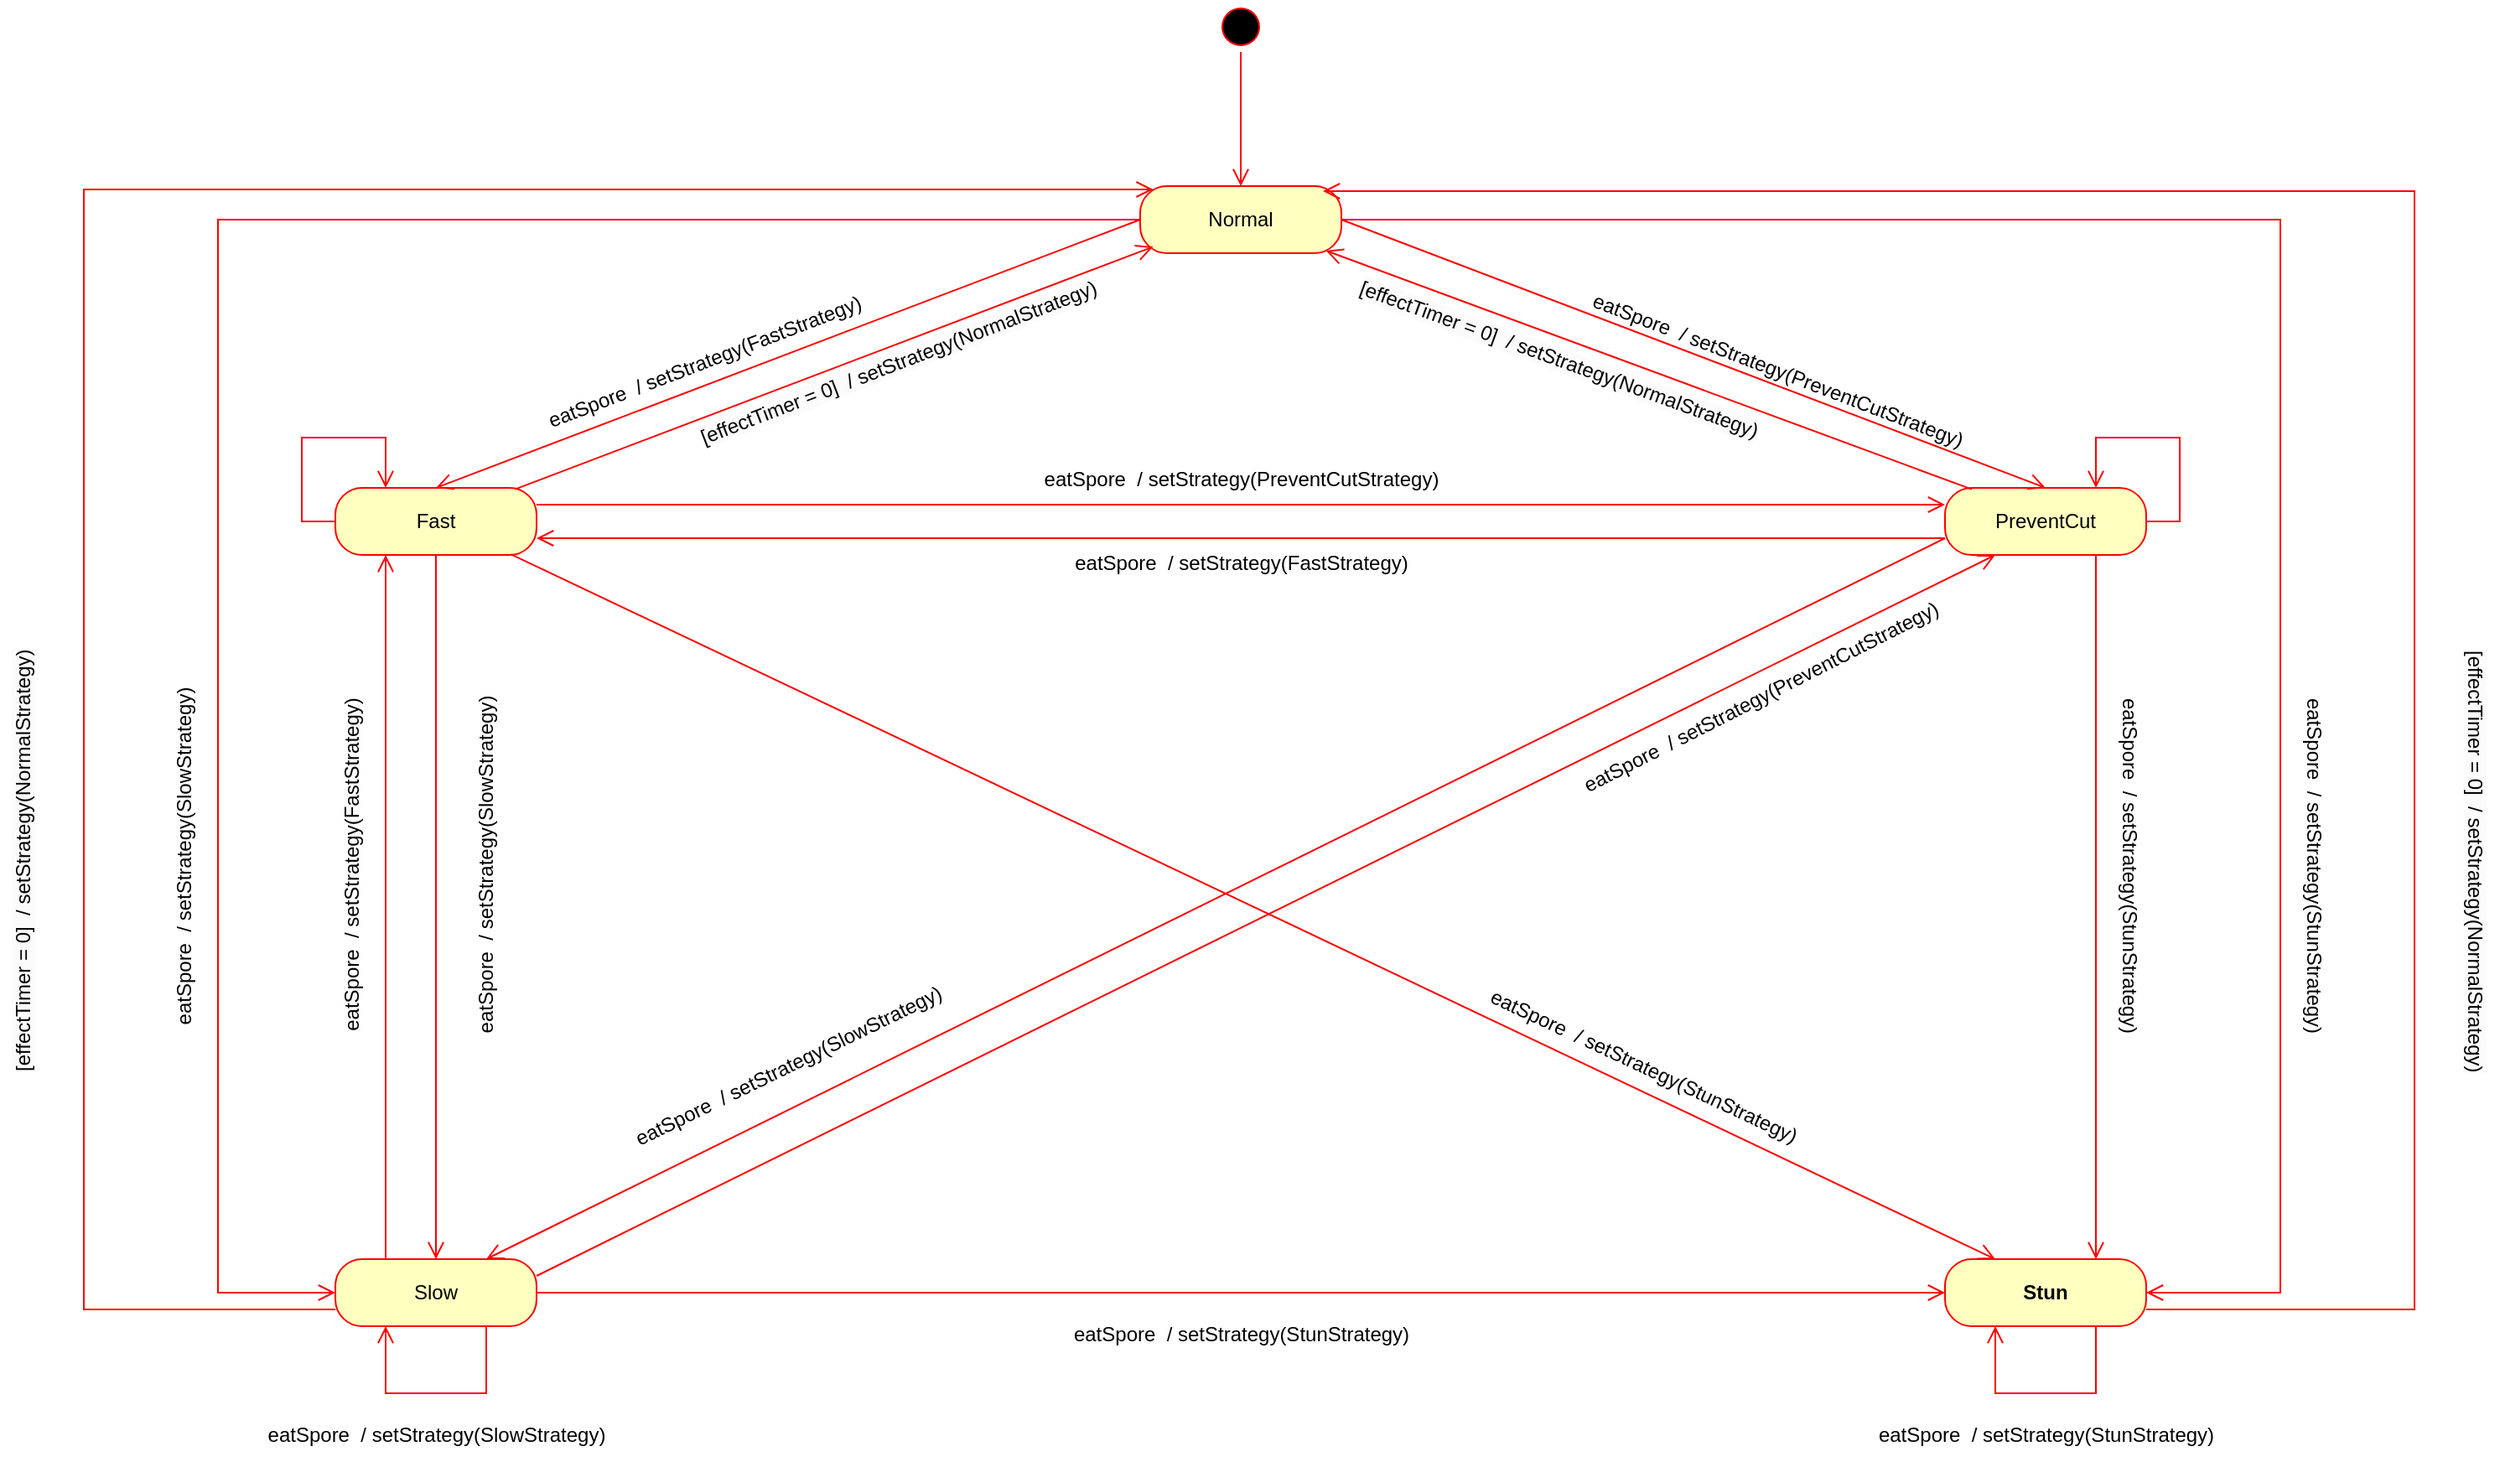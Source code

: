 <mxfile version="26.1.0" pages="2">
  <diagram name="Insect" id="niYWGcj-p5kKmHAeiwa_">
    <mxGraphModel dx="2514" dy="918" grid="1" gridSize="10" guides="1" tooltips="1" connect="1" arrows="1" fold="1" page="1" pageScale="1" pageWidth="827" pageHeight="1169" math="0" shadow="0">
      <root>
        <mxCell id="0" />
        <mxCell id="1" parent="0" />
        <mxCell id="MXzvI82z4HsUsvWfTn_s-1" value="Fast" style="rounded=1;whiteSpace=wrap;html=1;arcSize=40;fontColor=#000000;fillColor=#ffffc0;strokeColor=#ff0000;" parent="1" vertex="1">
          <mxGeometry x="-80" y="560" width="120" height="40" as="geometry" />
        </mxCell>
        <mxCell id="MXzvI82z4HsUsvWfTn_s-3" value="Normal" style="rounded=1;whiteSpace=wrap;html=1;arcSize=40;fontColor=#000000;fillColor=#ffffc0;strokeColor=#ff0000;" parent="1" vertex="1">
          <mxGeometry x="400" y="380" width="120" height="40" as="geometry" />
        </mxCell>
        <mxCell id="MXzvI82z4HsUsvWfTn_s-5" value="PreventCut" style="rounded=1;whiteSpace=wrap;html=1;arcSize=40;fontColor=#000000;fillColor=#ffffc0;strokeColor=#ff0000;" parent="1" vertex="1">
          <mxGeometry x="880" y="560" width="120" height="40" as="geometry" />
        </mxCell>
        <mxCell id="MXzvI82z4HsUsvWfTn_s-7" value="Slow" style="rounded=1;whiteSpace=wrap;html=1;arcSize=40;fontColor=#000000;fillColor=#ffffc0;strokeColor=#ff0000;" parent="1" vertex="1">
          <mxGeometry x="-80" y="1020" width="120" height="40" as="geometry" />
        </mxCell>
        <mxCell id="MXzvI82z4HsUsvWfTn_s-9" value="&lt;b&gt;Stun&lt;/b&gt;" style="rounded=1;whiteSpace=wrap;html=1;arcSize=40;fontColor=#000000;fillColor=#ffffc0;strokeColor=#ff0000;" parent="1" vertex="1">
          <mxGeometry x="880" y="1020" width="120" height="40" as="geometry" />
        </mxCell>
        <mxCell id="MXzvI82z4HsUsvWfTn_s-34" value="" style="ellipse;html=1;shape=startState;fillColor=#000000;strokeColor=#ff0000;" parent="1" vertex="1">
          <mxGeometry x="445" y="270" width="30" height="30" as="geometry" />
        </mxCell>
        <mxCell id="MXzvI82z4HsUsvWfTn_s-35" value="" style="edgeStyle=orthogonalEdgeStyle;html=1;verticalAlign=bottom;endArrow=open;endSize=8;strokeColor=#ff0000;rounded=0;entryX=0.5;entryY=0;entryDx=0;entryDy=0;" parent="1" source="MXzvI82z4HsUsvWfTn_s-34" target="MXzvI82z4HsUsvWfTn_s-3" edge="1">
          <mxGeometry relative="1" as="geometry">
            <mxPoint x="414" y="450" as="targetPoint" />
          </mxGeometry>
        </mxCell>
        <mxCell id="MXzvI82z4HsUsvWfTn_s-77" value="eatSpore&amp;nbsp; / setStrategy(StunStrategy)" style="text;html=1;align=center;verticalAlign=middle;resizable=0;points=[];autosize=1;strokeColor=none;fillColor=none;" parent="1" vertex="1">
          <mxGeometry x="350" y="1050" width="220" height="30" as="geometry" />
        </mxCell>
        <mxCell id="ewpNhHJzc_Rk4l6OKXms-1" value="&lt;span style=&quot;color: rgb(0, 0, 0); font-family: Helvetica; font-size: 12px; font-style: normal; font-variant-ligatures: normal; font-variant-caps: normal; font-weight: 400; letter-spacing: normal; orphans: 2; text-align: center; text-indent: 0px; text-transform: none; widows: 2; word-spacing: 0px; -webkit-text-stroke-width: 0px; white-space: nowrap; background-color: rgb(251, 251, 251); text-decoration-thickness: initial; text-decoration-style: initial; text-decoration-color: initial; float: none; display: inline !important;&quot;&gt;[effectTimer = 0]&amp;nbsp; / setStrategy(NormalStrategy)&lt;/span&gt;" style="text;whiteSpace=wrap;html=1;rotation=-90;" parent="1" vertex="1">
          <mxGeometry x="-390" y="760" width="260" height="40" as="geometry" />
        </mxCell>
        <mxCell id="gijZRMA2BL3Q8-tCc_X_-4" value="" style="edgeStyle=orthogonalEdgeStyle;html=1;verticalAlign=bottom;endArrow=open;endSize=8;strokeColor=#ff0000;rounded=0;exitX=0;exitY=0.75;exitDx=0;exitDy=0;entryX=0.065;entryY=0.05;entryDx=0;entryDy=0;entryPerimeter=0;" parent="1" source="MXzvI82z4HsUsvWfTn_s-7" target="MXzvI82z4HsUsvWfTn_s-3" edge="1">
          <mxGeometry relative="1" as="geometry">
            <mxPoint x="-80" y="760" as="targetPoint" />
            <mxPoint x="-80" y="700" as="sourcePoint" />
            <Array as="points">
              <mxPoint x="-230" y="1050" />
              <mxPoint x="-230" y="382" />
            </Array>
          </mxGeometry>
        </mxCell>
        <mxCell id="gijZRMA2BL3Q8-tCc_X_-6" value="" style="edgeStyle=orthogonalEdgeStyle;html=1;verticalAlign=bottom;endArrow=open;endSize=8;strokeColor=#ff0000;rounded=0;exitX=0;exitY=0.5;exitDx=0;exitDy=0;entryX=0;entryY=0.5;entryDx=0;entryDy=0;" parent="1" source="MXzvI82z4HsUsvWfTn_s-3" target="MXzvI82z4HsUsvWfTn_s-7" edge="1">
          <mxGeometry relative="1" as="geometry">
            <mxPoint x="-90" y="1010" as="targetPoint" />
            <mxPoint x="-90" y="920" as="sourcePoint" />
            <Array as="points">
              <mxPoint x="-150" y="400" />
              <mxPoint x="-150" y="1040" />
            </Array>
          </mxGeometry>
        </mxCell>
        <mxCell id="gijZRMA2BL3Q8-tCc_X_-9" value="" style="edgeStyle=orthogonalEdgeStyle;html=1;verticalAlign=bottom;endArrow=open;endSize=8;strokeColor=#ff0000;rounded=0;exitX=1;exitY=0.5;exitDx=0;exitDy=0;entryX=0;entryY=0.5;entryDx=0;entryDy=0;" parent="1" source="MXzvI82z4HsUsvWfTn_s-7" target="MXzvI82z4HsUsvWfTn_s-9" edge="1">
          <mxGeometry relative="1" as="geometry">
            <mxPoint x="260" y="1090" as="targetPoint" />
            <mxPoint x="260" y="1030" as="sourcePoint" />
          </mxGeometry>
        </mxCell>
        <mxCell id="gijZRMA2BL3Q8-tCc_X_-11" value="" style="edgeStyle=orthogonalEdgeStyle;html=1;verticalAlign=bottom;endArrow=open;endSize=8;strokeColor=#ff0000;rounded=0;entryX=0.25;entryY=1;entryDx=0;entryDy=0;exitX=0.75;exitY=1;exitDx=0;exitDy=0;" parent="1" source="MXzvI82z4HsUsvWfTn_s-7" target="MXzvI82z4HsUsvWfTn_s-7" edge="1">
          <mxGeometry relative="1" as="geometry">
            <mxPoint x="-120" y="1190" as="targetPoint" />
            <mxPoint x="40" y="1070" as="sourcePoint" />
            <Array as="points">
              <mxPoint x="10" y="1100" />
              <mxPoint x="-50" y="1100" />
            </Array>
          </mxGeometry>
        </mxCell>
        <mxCell id="gijZRMA2BL3Q8-tCc_X_-13" value="" style="edgeStyle=orthogonalEdgeStyle;html=1;verticalAlign=bottom;endArrow=open;endSize=8;strokeColor=#ff0000;rounded=0;exitX=0.75;exitY=1;exitDx=0;exitDy=0;entryX=0.25;entryY=1;entryDx=0;entryDy=0;" parent="1" source="MXzvI82z4HsUsvWfTn_s-9" target="MXzvI82z4HsUsvWfTn_s-9" edge="1">
          <mxGeometry relative="1" as="geometry">
            <mxPoint x="810" y="1080" as="targetPoint" />
            <mxPoint x="700" y="1080" as="sourcePoint" />
            <Array as="points">
              <mxPoint x="970" y="1100" />
              <mxPoint x="910" y="1100" />
            </Array>
          </mxGeometry>
        </mxCell>
        <mxCell id="gijZRMA2BL3Q8-tCc_X_-14" value="" style="edgeStyle=orthogonalEdgeStyle;html=1;verticalAlign=bottom;endArrow=open;endSize=8;strokeColor=#ff0000;rounded=0;exitX=1;exitY=0.75;exitDx=0;exitDy=0;" parent="1" source="MXzvI82z4HsUsvWfTn_s-9" edge="1">
          <mxGeometry relative="1" as="geometry">
            <mxPoint x="509" y="383" as="targetPoint" />
            <mxPoint x="-110" y="1140" as="sourcePoint" />
            <Array as="points">
              <mxPoint x="1160" y="1050" />
              <mxPoint x="1160" y="383" />
            </Array>
          </mxGeometry>
        </mxCell>
        <mxCell id="gijZRMA2BL3Q8-tCc_X_-16" value="" style="edgeStyle=orthogonalEdgeStyle;html=1;verticalAlign=bottom;endArrow=open;endSize=8;strokeColor=#ff0000;rounded=0;exitX=1;exitY=0.5;exitDx=0;exitDy=0;entryX=1;entryY=0.5;entryDx=0;entryDy=0;" parent="1" source="MXzvI82z4HsUsvWfTn_s-3" target="MXzvI82z4HsUsvWfTn_s-9" edge="1">
          <mxGeometry relative="1" as="geometry">
            <mxPoint x="1000" y="730" as="targetPoint" />
            <mxPoint x="1000" y="670" as="sourcePoint" />
            <Array as="points">
              <mxPoint x="1080" y="400" />
              <mxPoint x="1080" y="1040" />
            </Array>
          </mxGeometry>
        </mxCell>
        <mxCell id="gijZRMA2BL3Q8-tCc_X_-18" value="" style="edgeStyle=orthogonalEdgeStyle;html=1;verticalAlign=bottom;endArrow=open;endSize=8;strokeColor=#ff0000;rounded=0;exitX=0;exitY=0.5;exitDx=0;exitDy=0;entryX=0.25;entryY=0;entryDx=0;entryDy=0;" parent="1" source="MXzvI82z4HsUsvWfTn_s-1" target="MXzvI82z4HsUsvWfTn_s-1" edge="1">
          <mxGeometry relative="1" as="geometry">
            <mxPoint x="10" y="490" as="targetPoint" />
            <mxPoint x="-40" y="500" as="sourcePoint" />
            <Array as="points">
              <mxPoint x="-100" y="580" />
              <mxPoint x="-100" y="530" />
              <mxPoint x="-50" y="530" />
            </Array>
          </mxGeometry>
        </mxCell>
        <mxCell id="gijZRMA2BL3Q8-tCc_X_-20" value="" style="edgeStyle=orthogonalEdgeStyle;html=1;verticalAlign=bottom;endArrow=open;endSize=8;strokeColor=#ff0000;rounded=0;exitX=1;exitY=0.5;exitDx=0;exitDy=0;entryX=0.75;entryY=0;entryDx=0;entryDy=0;" parent="1" source="MXzvI82z4HsUsvWfTn_s-5" target="MXzvI82z4HsUsvWfTn_s-5" edge="1">
          <mxGeometry relative="1" as="geometry">
            <mxPoint x="920" y="510" as="targetPoint" />
            <mxPoint x="990" y="625" as="sourcePoint" />
            <Array as="points">
              <mxPoint x="1020" y="580" />
              <mxPoint x="1020" y="530" />
              <mxPoint x="970" y="530" />
            </Array>
          </mxGeometry>
        </mxCell>
        <mxCell id="gijZRMA2BL3Q8-tCc_X_-22" value="" style="html=1;verticalAlign=bottom;endArrow=open;endSize=8;strokeColor=#ff0000;rounded=0;exitX=0.874;exitY=0.991;exitDx=0;exitDy=0;entryX=0.25;entryY=0;entryDx=0;entryDy=0;exitPerimeter=0;" parent="1" source="MXzvI82z4HsUsvWfTn_s-1" target="MXzvI82z4HsUsvWfTn_s-9" edge="1">
          <mxGeometry relative="1" as="geometry">
            <mxPoint x="230" y="800" as="targetPoint" />
            <mxPoint x="230" y="740" as="sourcePoint" />
          </mxGeometry>
        </mxCell>
        <mxCell id="gijZRMA2BL3Q8-tCc_X_-24" value="" style="html=1;verticalAlign=bottom;endArrow=open;endSize=8;strokeColor=#ff0000;rounded=0;exitX=1;exitY=0.25;exitDx=0;exitDy=0;entryX=0.25;entryY=1;entryDx=0;entryDy=0;" parent="1" source="MXzvI82z4HsUsvWfTn_s-7" target="MXzvI82z4HsUsvWfTn_s-5" edge="1">
          <mxGeometry relative="1" as="geometry">
            <mxPoint x="430" y="750" as="targetPoint" />
            <mxPoint x="430" y="690" as="sourcePoint" />
          </mxGeometry>
        </mxCell>
        <mxCell id="gijZRMA2BL3Q8-tCc_X_-26" value="" style="html=1;verticalAlign=bottom;endArrow=open;endSize=8;strokeColor=#ff0000;rounded=0;exitX=0;exitY=0.75;exitDx=0;exitDy=0;entryX=0.75;entryY=0;entryDx=0;entryDy=0;" parent="1" source="MXzvI82z4HsUsvWfTn_s-5" target="MXzvI82z4HsUsvWfTn_s-7" edge="1">
          <mxGeometry relative="1" as="geometry">
            <mxPoint x="440" y="780" as="targetPoint" />
            <mxPoint x="440" y="720" as="sourcePoint" />
          </mxGeometry>
        </mxCell>
        <mxCell id="gijZRMA2BL3Q8-tCc_X_-28" value="" style="edgeStyle=orthogonalEdgeStyle;html=1;verticalAlign=bottom;endArrow=open;endSize=8;strokeColor=#ff0000;rounded=0;exitX=0.5;exitY=1;exitDx=0;exitDy=0;entryX=0.5;entryY=0;entryDx=0;entryDy=0;" parent="1" source="MXzvI82z4HsUsvWfTn_s-1" target="MXzvI82z4HsUsvWfTn_s-7" edge="1">
          <mxGeometry relative="1" as="geometry">
            <mxPoint x="140" y="840" as="targetPoint" />
            <mxPoint x="140" y="780" as="sourcePoint" />
          </mxGeometry>
        </mxCell>
        <mxCell id="gijZRMA2BL3Q8-tCc_X_-30" value="" style="edgeStyle=orthogonalEdgeStyle;html=1;verticalAlign=bottom;endArrow=open;endSize=8;strokeColor=#ff0000;rounded=0;entryX=0.25;entryY=1;entryDx=0;entryDy=0;exitX=0.25;exitY=0;exitDx=0;exitDy=0;" parent="1" source="MXzvI82z4HsUsvWfTn_s-7" target="MXzvI82z4HsUsvWfTn_s-1" edge="1">
          <mxGeometry relative="1" as="geometry">
            <mxPoint x="-60" y="830" as="targetPoint" />
            <mxPoint x="-60" y="770" as="sourcePoint" />
          </mxGeometry>
        </mxCell>
        <mxCell id="gijZRMA2BL3Q8-tCc_X_-32" value="" style="edgeStyle=orthogonalEdgeStyle;html=1;verticalAlign=bottom;endArrow=open;endSize=8;strokeColor=#ff0000;rounded=0;exitX=0.75;exitY=1;exitDx=0;exitDy=0;entryX=0.75;entryY=0;entryDx=0;entryDy=0;" parent="1" source="MXzvI82z4HsUsvWfTn_s-5" target="MXzvI82z4HsUsvWfTn_s-9" edge="1">
          <mxGeometry relative="1" as="geometry">
            <mxPoint x="790" y="830" as="targetPoint" />
            <mxPoint x="790" y="770" as="sourcePoint" />
          </mxGeometry>
        </mxCell>
        <mxCell id="gijZRMA2BL3Q8-tCc_X_-35" value="" style="edgeStyle=orthogonalEdgeStyle;html=1;verticalAlign=bottom;endArrow=open;endSize=8;strokeColor=#ff0000;rounded=0;exitX=0;exitY=0.75;exitDx=0;exitDy=0;entryX=1;entryY=0.75;entryDx=0;entryDy=0;" parent="1" source="MXzvI82z4HsUsvWfTn_s-5" target="MXzvI82z4HsUsvWfTn_s-1" edge="1">
          <mxGeometry relative="1" as="geometry">
            <mxPoint x="414" y="730" as="targetPoint" />
            <mxPoint x="414.0" y="670" as="sourcePoint" />
          </mxGeometry>
        </mxCell>
        <mxCell id="gijZRMA2BL3Q8-tCc_X_-36" value="" style="edgeStyle=orthogonalEdgeStyle;html=1;verticalAlign=bottom;endArrow=open;endSize=8;strokeColor=#ff0000;rounded=0;exitX=1;exitY=0.25;exitDx=0;exitDy=0;entryX=0;entryY=0.25;entryDx=0;entryDy=0;" parent="1" source="MXzvI82z4HsUsvWfTn_s-1" target="MXzvI82z4HsUsvWfTn_s-5" edge="1">
          <mxGeometry relative="1" as="geometry">
            <mxPoint x="424" y="740" as="targetPoint" />
            <mxPoint x="424.0" y="680" as="sourcePoint" />
          </mxGeometry>
        </mxCell>
        <mxCell id="gijZRMA2BL3Q8-tCc_X_-37" value="" style="html=1;verticalAlign=bottom;endArrow=open;endSize=8;strokeColor=#ff0000;rounded=0;exitX=0;exitY=0.5;exitDx=0;exitDy=0;entryX=0.5;entryY=0;entryDx=0;entryDy=0;" parent="1" source="MXzvI82z4HsUsvWfTn_s-3" target="MXzvI82z4HsUsvWfTn_s-1" edge="1">
          <mxGeometry relative="1" as="geometry">
            <mxPoint x="434" y="750" as="targetPoint" />
            <mxPoint x="434.0" y="690" as="sourcePoint" />
          </mxGeometry>
        </mxCell>
        <mxCell id="gijZRMA2BL3Q8-tCc_X_-38" value="" style="html=1;verticalAlign=bottom;endArrow=open;endSize=8;strokeColor=#ff0000;rounded=0;entryX=0.065;entryY=0.903;entryDx=0;entryDy=0;exitX=0.893;exitY=0.021;exitDx=0;exitDy=0;entryPerimeter=0;exitPerimeter=0;" parent="1" source="MXzvI82z4HsUsvWfTn_s-1" target="MXzvI82z4HsUsvWfTn_s-3" edge="1">
          <mxGeometry relative="1" as="geometry">
            <mxPoint x="444" y="760" as="targetPoint" />
            <mxPoint x="444.0" y="700" as="sourcePoint" />
          </mxGeometry>
        </mxCell>
        <mxCell id="gijZRMA2BL3Q8-tCc_X_-39" value="" style="html=1;verticalAlign=bottom;endArrow=open;endSize=8;strokeColor=#ff0000;rounded=0;exitX=0.133;exitY=0.021;exitDx=0;exitDy=0;exitPerimeter=0;entryX=0.923;entryY=0.962;entryDx=0;entryDy=0;entryPerimeter=0;" parent="1" source="MXzvI82z4HsUsvWfTn_s-5" target="MXzvI82z4HsUsvWfTn_s-3" edge="1">
          <mxGeometry relative="1" as="geometry">
            <mxPoint x="520" y="420" as="targetPoint" />
            <mxPoint x="454.0" y="710" as="sourcePoint" />
          </mxGeometry>
        </mxCell>
        <mxCell id="gijZRMA2BL3Q8-tCc_X_-40" value="" style="html=1;verticalAlign=bottom;endArrow=open;endSize=8;strokeColor=#ff0000;rounded=0;exitX=1;exitY=0.5;exitDx=0;exitDy=0;entryX=0.5;entryY=0;entryDx=0;entryDy=0;" parent="1" source="MXzvI82z4HsUsvWfTn_s-3" target="MXzvI82z4HsUsvWfTn_s-5" edge="1">
          <mxGeometry relative="1" as="geometry">
            <mxPoint x="464" y="780" as="targetPoint" />
            <mxPoint x="464.0" y="720" as="sourcePoint" />
          </mxGeometry>
        </mxCell>
        <mxCell id="gijZRMA2BL3Q8-tCc_X_-41" value="eatSpore&amp;nbsp; / setStrategy(StunStrategy)" style="text;html=1;align=center;verticalAlign=middle;resizable=0;points=[];autosize=1;strokeColor=none;fillColor=none;rotation=25;" parent="1" vertex="1">
          <mxGeometry x="590" y="890" width="220" height="30" as="geometry" />
        </mxCell>
        <mxCell id="3nS-kEYqww-IJ4JLxsSK-1" value="eatSpore&amp;nbsp; / setStrategy(StunStrategy)" style="text;html=1;align=center;verticalAlign=middle;resizable=0;points=[];autosize=1;strokeColor=none;fillColor=none;rotation=90;" parent="1" vertex="1">
          <mxGeometry x="880" y="770" width="220" height="30" as="geometry" />
        </mxCell>
        <mxCell id="3nS-kEYqww-IJ4JLxsSK-2" value="eatSpore&amp;nbsp; / setStrategy(StunStrategy)" style="text;html=1;align=center;verticalAlign=middle;resizable=0;points=[];autosize=1;strokeColor=none;fillColor=none;rotation=90;" parent="1" vertex="1">
          <mxGeometry x="990" y="770" width="220" height="30" as="geometry" />
        </mxCell>
        <mxCell id="3nS-kEYqww-IJ4JLxsSK-3" value="eatSpore&amp;nbsp; / setStrategy(StunStrategy)" style="text;html=1;align=center;verticalAlign=middle;resizable=0;points=[];autosize=1;strokeColor=none;fillColor=none;rotation=0;" parent="1" vertex="1">
          <mxGeometry x="830" y="1110" width="220" height="30" as="geometry" />
        </mxCell>
        <mxCell id="3nS-kEYqww-IJ4JLxsSK-4" value="eatSpore&amp;nbsp; / setStrategy(SlowStrategy)" style="text;html=1;align=center;verticalAlign=middle;resizable=0;points=[];autosize=1;strokeColor=none;fillColor=none;rotation=0;" parent="1" vertex="1">
          <mxGeometry x="-130" y="1110" width="220" height="30" as="geometry" />
        </mxCell>
        <mxCell id="3nS-kEYqww-IJ4JLxsSK-6" value="eatSpore&amp;nbsp; / setStrategy(SlowStrategy)" style="text;html=1;align=center;verticalAlign=middle;resizable=0;points=[];autosize=1;strokeColor=none;fillColor=none;rotation=-90;" parent="1" vertex="1">
          <mxGeometry x="-280" y="765" width="220" height="30" as="geometry" />
        </mxCell>
        <mxCell id="3nS-kEYqww-IJ4JLxsSK-7" value="eatSpore&amp;nbsp; / setStrategy(SlowStrategy)" style="text;html=1;align=center;verticalAlign=middle;resizable=0;points=[];autosize=1;strokeColor=none;fillColor=none;rotation=-90;" parent="1" vertex="1">
          <mxGeometry x="-100" y="770" width="220" height="30" as="geometry" />
        </mxCell>
        <mxCell id="3nS-kEYqww-IJ4JLxsSK-8" value="eatSpore&amp;nbsp; / setStrategy(Fast&lt;span style=&quot;background-color: transparent; color: light-dark(rgb(0, 0, 0), rgb(255, 255, 255));&quot;&gt;Strategy)&lt;/span&gt;" style="text;html=1;align=center;verticalAlign=middle;resizable=0;points=[];autosize=1;strokeColor=none;fillColor=none;rotation=-90;" parent="1" vertex="1">
          <mxGeometry x="-180" y="770" width="220" height="30" as="geometry" />
        </mxCell>
        <mxCell id="3nS-kEYqww-IJ4JLxsSK-9" value="eatSpore&amp;nbsp; / setStrategy(SlowStrategy)" style="text;html=1;align=center;verticalAlign=middle;resizable=0;points=[];autosize=1;strokeColor=none;fillColor=none;rotation=334;" parent="1" vertex="1">
          <mxGeometry x="80" y="890" width="220" height="30" as="geometry" />
        </mxCell>
        <mxCell id="3nS-kEYqww-IJ4JLxsSK-10" value="eatSpore&amp;nbsp; / setStrategy(PreventCutStrategy)" style="text;html=1;align=center;verticalAlign=middle;resizable=0;points=[];autosize=1;strokeColor=none;fillColor=none;rotation=333;" parent="1" vertex="1">
          <mxGeometry x="640" y="670" width="260" height="30" as="geometry" />
        </mxCell>
        <mxCell id="3nS-kEYqww-IJ4JLxsSK-11" value="&lt;span style=&quot;color: rgb(0, 0, 0); font-family: Helvetica; font-size: 12px; font-style: normal; font-variant-ligatures: normal; font-variant-caps: normal; font-weight: 400; letter-spacing: normal; orphans: 2; text-align: center; text-indent: 0px; text-transform: none; widows: 2; word-spacing: 0px; -webkit-text-stroke-width: 0px; white-space: nowrap; background-color: rgb(251, 251, 251); text-decoration-thickness: initial; text-decoration-style: initial; text-decoration-color: initial; float: none; display: inline !important;&quot;&gt;[effectTimer = 0]&amp;nbsp; / setStrategy(NormalStrategy)&lt;/span&gt;" style="text;whiteSpace=wrap;html=1;rotation=90;" parent="1" vertex="1">
          <mxGeometry x="1060" y="765" width="260" height="40" as="geometry" />
        </mxCell>
        <mxCell id="3nS-kEYqww-IJ4JLxsSK-12" value="&lt;span style=&quot;color: rgb(0, 0, 0); font-family: Helvetica; font-size: 12px; font-style: normal; font-variant-ligatures: normal; font-variant-caps: normal; font-weight: 400; letter-spacing: normal; orphans: 2; text-align: center; text-indent: 0px; text-transform: none; widows: 2; word-spacing: 0px; -webkit-text-stroke-width: 0px; white-space: nowrap; background-color: rgb(251, 251, 251); text-decoration-thickness: initial; text-decoration-style: initial; text-decoration-color: initial; float: none; display: inline !important;&quot;&gt;[effectTimer = 0]&amp;nbsp; / setStrategy(NormalStrategy)&lt;/span&gt;" style="text;whiteSpace=wrap;html=1;rotation=339;" parent="1" vertex="1">
          <mxGeometry x="130" y="470" width="260" height="40" as="geometry" />
        </mxCell>
        <mxCell id="3nS-kEYqww-IJ4JLxsSK-13" value="&lt;span style=&quot;color: rgb(0, 0, 0); font-family: Helvetica; font-size: 12px; font-style: normal; font-variant-ligatures: normal; font-variant-caps: normal; font-weight: 400; letter-spacing: normal; orphans: 2; text-align: center; text-indent: 0px; text-transform: none; widows: 2; word-spacing: 0px; -webkit-text-stroke-width: 0px; white-space: nowrap; background-color: rgb(251, 251, 251); text-decoration-thickness: initial; text-decoration-style: initial; text-decoration-color: initial; float: none; display: inline !important;&quot;&gt;[effectTimer = 0]&amp;nbsp; / setStrategy(NormalStrategy)&lt;/span&gt;" style="text;whiteSpace=wrap;html=1;rotation=20;" parent="1" vertex="1">
          <mxGeometry x="520" y="470" width="260" height="40" as="geometry" />
        </mxCell>
        <mxCell id="3nS-kEYqww-IJ4JLxsSK-14" value="eatSpore&amp;nbsp; / setStrategy(PreventCutStrategy)" style="text;html=1;align=center;verticalAlign=middle;resizable=0;points=[];autosize=1;strokeColor=none;fillColor=none;rotation=0;" parent="1" vertex="1">
          <mxGeometry x="330" y="540" width="260" height="30" as="geometry" />
        </mxCell>
        <mxCell id="3nS-kEYqww-IJ4JLxsSK-15" value="eatSpore&amp;nbsp; / setStrategy(FastStrategy)" style="text;html=1;align=center;verticalAlign=middle;resizable=0;points=[];autosize=1;strokeColor=none;fillColor=none;rotation=0;" parent="1" vertex="1">
          <mxGeometry x="350" y="590" width="220" height="30" as="geometry" />
        </mxCell>
        <mxCell id="3nS-kEYqww-IJ4JLxsSK-16" value="eatSpore&amp;nbsp; / setStrategy(Fast&lt;span style=&quot;background-color: transparent; color: light-dark(rgb(0, 0, 0), rgb(255, 255, 255));&quot;&gt;Strategy)&lt;/span&gt;" style="text;html=1;align=center;verticalAlign=middle;resizable=0;points=[];autosize=1;strokeColor=none;fillColor=none;rotation=339;" parent="1" vertex="1">
          <mxGeometry x="30" y="470" width="220" height="30" as="geometry" />
        </mxCell>
        <mxCell id="3nS-kEYqww-IJ4JLxsSK-17" value="eatSpore&amp;nbsp; / setStrategy(PreventCut&lt;span style=&quot;background-color: transparent; color: light-dark(rgb(0, 0, 0), rgb(255, 255, 255));&quot;&gt;Strategy)&lt;/span&gt;" style="text;html=1;align=center;verticalAlign=middle;resizable=0;points=[];autosize=1;strokeColor=none;fillColor=none;rotation=21;" parent="1" vertex="1">
          <mxGeometry x="650" y="475" width="260" height="30" as="geometry" />
        </mxCell>
      </root>
    </mxGraphModel>
  </diagram>
  <diagram id="AADtpObMISFBt4mu7FBe" name="MushroomBody">
    <mxGraphModel dx="1434" dy="780" grid="1" gridSize="10" guides="1" tooltips="1" connect="1" arrows="1" fold="1" page="1" pageScale="1" pageWidth="827" pageHeight="1169" math="0" shadow="0">
      <root>
        <mxCell id="0" />
        <mxCell id="1" parent="0" />
        <mxCell id="E79YhoyZqU7rqYsM7LZw-1" value="Active" style="rounded=1;whiteSpace=wrap;html=1;arcSize=22;fontColor=#000000;fillColor=#ffffc0;strokeColor=#ff0000;rotation=0;verticalAlign=top;glass=0;shadow=0;" vertex="1" parent="1">
          <mxGeometry x="130" y="230" width="490" height="260" as="geometry" />
        </mxCell>
        <mxCell id="f6nV_wHikQOVNRY95yNb-10" value="Inactive" style="rounded=1;whiteSpace=wrap;html=1;arcSize=40;fontColor=#000000;fillColor=#ffffc0;strokeColor=#ff0000;" parent="1" vertex="1">
          <mxGeometry x="810" y="340" width="120" height="40" as="geometry" />
        </mxCell>
        <mxCell id="GS7BKVClC0eiFMtZ9gRC-5" value="A makeSpore() privát metódus lévén nem szerepel az osztálydiagramon." style="shape=note;size=20;whiteSpace=wrap;html=1;" parent="1" vertex="1">
          <mxGeometry x="680" y="180" width="180" height="90" as="geometry" />
        </mxCell>
        <mxCell id="GS7BKVClC0eiFMtZ9gRC-9" value="" style="ellipse;html=1;shape=startState;fillColor=#000000;strokeColor=#ff0000;" parent="1" vertex="1">
          <mxGeometry x="50" y="345" width="30" height="30" as="geometry" />
        </mxCell>
        <mxCell id="GS7BKVClC0eiFMtZ9gRC-11" value="" style="ellipse;html=1;shape=endState;fillColor=#000000;strokeColor=#ff0000;" parent="1" vertex="1">
          <mxGeometry x="980" y="345" width="30" height="30" as="geometry" />
        </mxCell>
        <mxCell id="GS7BKVClC0eiFMtZ9gRC-13" value="" style="edgeStyle=orthogonalEdgeStyle;html=1;verticalAlign=bottom;endArrow=open;endSize=8;strokeColor=#ff0000;rounded=0;exitX=1;exitY=0.5;exitDx=0;exitDy=0;entryX=0;entryY=0.5;entryDx=0;entryDy=0;" parent="1" source="f6nV_wHikQOVNRY95yNb-10" target="GS7BKVClC0eiFMtZ9gRC-11" edge="1">
          <mxGeometry relative="1" as="geometry">
            <mxPoint x="720" y="550" as="targetPoint" />
            <mxPoint x="720" y="490" as="sourcePoint" />
            <Array as="points" />
          </mxGeometry>
        </mxCell>
        <mxCell id="y5LtnBEUe26f6SGyCqce-1" value="Active" style="swimlane;fontStyle=1;align=center;verticalAlign=middle;childLayout=stackLayout;horizontal=1;startSize=30;horizontalStack=0;resizeParent=0;resizeLast=1;container=0;fontColor=#000000;collapsible=0;rounded=1;arcSize=30;strokeColor=#ff0000;fillColor=#ffffc0;swimlaneFillColor=#ffffc0;dropTarget=0;" parent="1" vertex="1">
          <mxGeometry x="120" y="530" width="820" height="290" as="geometry" />
        </mxCell>
        <mxCell id="f6nV_wHikQOVNRY95yNb-1" value="HasNoSpore" style="rounded=1;whiteSpace=wrap;html=1;arcSize=40;fontColor=#000000;fillColor=#ffffc0;strokeColor=#ff0000;" parent="1" vertex="1">
          <mxGeometry x="130" y="340" width="120" height="40" as="geometry" />
        </mxCell>
        <mxCell id="GS7BKVClC0eiFMtZ9gRC-10" value="" style="edgeStyle=orthogonalEdgeStyle;html=1;verticalAlign=bottom;endArrow=open;endSize=8;strokeColor=#ff0000;rounded=0;entryX=0;entryY=0.5;entryDx=0;entryDy=0;" parent="1" source="GS7BKVClC0eiFMtZ9gRC-9" target="f6nV_wHikQOVNRY95yNb-1" edge="1">
          <mxGeometry relative="1" as="geometry">
            <mxPoint x="65" y="340" as="targetPoint" />
          </mxGeometry>
        </mxCell>
        <mxCell id="f6nV_wHikQOVNRY95yNb-3" value="HasSpore" style="rounded=1;whiteSpace=wrap;html=1;arcSize=40;fontColor=#000000;fillColor=#ffffc0;strokeColor=#ff0000;" parent="1" vertex="1">
          <mxGeometry x="500" y="340" width="120" height="40" as="geometry" />
        </mxCell>
        <mxCell id="f6nV_wHikQOVNRY95yNb-8" value="" style="edgeStyle=orthogonalEdgeStyle;html=1;verticalAlign=bottom;endArrow=open;endSize=8;strokeColor=#ff0000;rounded=0;entryX=1;entryY=0.75;entryDx=0;entryDy=0;exitX=0;exitY=0.75;exitDx=0;exitDy=0;" parent="1" source="f6nV_wHikQOVNRY95yNb-3" target="f6nV_wHikQOVNRY95yNb-1" edge="1">
          <mxGeometry relative="1" as="geometry">
            <mxPoint x="430" y="570" as="targetPoint" />
            <mxPoint x="430" y="510" as="sourcePoint" />
          </mxGeometry>
        </mxCell>
        <mxCell id="f6nV_wHikQOVNRY95yNb-6" value="" style="edgeStyle=orthogonalEdgeStyle;html=1;verticalAlign=bottom;endArrow=open;endSize=8;strokeColor=#ff0000;rounded=0;exitX=1;exitY=0.25;exitDx=0;exitDy=0;entryX=0;entryY=0.25;entryDx=0;entryDy=0;" parent="1" source="f6nV_wHikQOVNRY95yNb-1" target="f6nV_wHikQOVNRY95yNb-3" edge="1">
          <mxGeometry relative="1" as="geometry">
            <mxPoint x="370" y="340" as="targetPoint" />
            <mxPoint x="370" y="280" as="sourcePoint" />
          </mxGeometry>
        </mxCell>
        <mxCell id="YEFbtdPk1mdvVeJZUSjs-2" value="" style="edgeStyle=orthogonalEdgeStyle;html=1;verticalAlign=bottom;endArrow=open;endSize=8;strokeColor=#ff0000;rounded=0;exitX=0.25;exitY=0;exitDx=0;exitDy=0;entryX=0.75;entryY=0;entryDx=0;entryDy=0;" parent="1" source="f6nV_wHikQOVNRY95yNb-3" target="f6nV_wHikQOVNRY95yNb-3" edge="1">
          <mxGeometry relative="1" as="geometry">
            <mxPoint x="560" y="280" as="targetPoint" />
            <mxPoint x="474" y="220" as="sourcePoint" />
            <Array as="points">
              <mxPoint x="530" y="310" />
              <mxPoint x="590" y="310" />
            </Array>
          </mxGeometry>
        </mxCell>
        <mxCell id="GS7BKVClC0eiFMtZ9gRC-1" value="makeSpore" style="text;html=1;align=center;verticalAlign=middle;resizable=0;points=[];autosize=1;strokeColor=none;fillColor=none;" parent="1" vertex="1">
          <mxGeometry x="335" y="315" width="80" height="30" as="geometry" />
        </mxCell>
        <mxCell id="f6nV_wHikQOVNRY95yNb-9" value="ejectSpores [ejected less than 3 times]" style="text;html=1;align=center;verticalAlign=middle;resizable=0;points=[];autosize=1;strokeColor=none;fillColor=none;" parent="1" vertex="1">
          <mxGeometry x="260" y="375" width="230" height="30" as="geometry" />
        </mxCell>
        <mxCell id="f6nV_wHikQOVNRY95yNb-12" value="ejectSpores [ejected 3 times ]" style="text;html=1;align=center;verticalAlign=middle;resizable=0;points=[];autosize=1;strokeColor=none;fillColor=none;" parent="1" vertex="1">
          <mxGeometry x="630" y="330" width="180" height="30" as="geometry" />
        </mxCell>
        <mxCell id="f6nV_wHikQOVNRY95yNb-11" value="" style="edgeStyle=orthogonalEdgeStyle;html=1;verticalAlign=bottom;endArrow=open;endSize=8;strokeColor=#ff0000;rounded=0;exitX=1;exitY=0.5;exitDx=0;exitDy=0;entryX=0;entryY=0.5;entryDx=0;entryDy=0;" parent="1" source="f6nV_wHikQOVNRY95yNb-3" target="f6nV_wHikQOVNRY95yNb-10" edge="1">
          <mxGeometry relative="1" as="geometry">
            <mxPoint x="750" y="440" as="targetPoint" />
          </mxGeometry>
        </mxCell>
        <mxCell id="y5LtnBEUe26f6SGyCqce-5" value="makeSpore" style="text;html=1;align=center;verticalAlign=middle;resizable=0;points=[];autosize=1;strokeColor=none;fillColor=none;" parent="1" vertex="1">
          <mxGeometry x="520" y="280" width="80" height="30" as="geometry" />
        </mxCell>
        <mxCell id="4TxQQ8PKYjyFvgHUPeHN-1" value="" style="ellipse;html=1;shape=startState;fillColor=#000000;strokeColor=#ff0000;" vertex="1" parent="1">
          <mxGeometry x="20" y="670" width="30" height="30" as="geometry" />
        </mxCell>
        <mxCell id="4TxQQ8PKYjyFvgHUPeHN-2" value="" style="edgeStyle=orthogonalEdgeStyle;html=1;verticalAlign=bottom;endArrow=open;endSize=8;strokeColor=#ff0000;rounded=0;" edge="1" source="4TxQQ8PKYjyFvgHUPeHN-1" parent="1">
          <mxGeometry relative="1" as="geometry">
            <mxPoint x="120" y="685" as="targetPoint" />
          </mxGeometry>
        </mxCell>
        <mxCell id="4TxQQ8PKYjyFvgHUPeHN-3" value="" style="ellipse;html=1;shape=startState;fillColor=#000000;strokeColor=#ff0000;" vertex="1" parent="1">
          <mxGeometry x="130" y="670" width="30" height="30" as="geometry" />
        </mxCell>
        <mxCell id="4TxQQ8PKYjyFvgHUPeHN-4" value="" style="edgeStyle=orthogonalEdgeStyle;html=1;verticalAlign=bottom;endArrow=open;endSize=8;strokeColor=#ff0000;rounded=0;entryX=0;entryY=0.5;entryDx=0;entryDy=0;" edge="1" source="4TxQQ8PKYjyFvgHUPeHN-3" parent="1" target="4TxQQ8PKYjyFvgHUPeHN-5">
          <mxGeometry relative="1" as="geometry">
            <mxPoint x="260" y="685" as="targetPoint" />
          </mxGeometry>
        </mxCell>
        <mxCell id="4TxQQ8PKYjyFvgHUPeHN-5" value="HasNoSpore" style="rounded=1;whiteSpace=wrap;html=1;arcSize=40;fontColor=#000000;fillColor=#ffffc0;strokeColor=#ff0000;" vertex="1" parent="1">
          <mxGeometry x="210" y="665" width="120" height="40" as="geometry" />
        </mxCell>
        <mxCell id="4TxQQ8PKYjyFvgHUPeHN-6" value="" style="edgeStyle=orthogonalEdgeStyle;html=1;verticalAlign=bottom;endArrow=open;endSize=8;strokeColor=#ff0000;rounded=0;exitX=1;exitY=0.25;exitDx=0;exitDy=0;entryX=0;entryY=0.25;entryDx=0;entryDy=0;" edge="1" parent="1" source="4TxQQ8PKYjyFvgHUPeHN-5" target="4TxQQ8PKYjyFvgHUPeHN-7">
          <mxGeometry relative="1" as="geometry">
            <mxPoint x="410" y="620" as="targetPoint" />
            <mxPoint x="350" y="670" as="sourcePoint" />
          </mxGeometry>
        </mxCell>
        <mxCell id="4TxQQ8PKYjyFvgHUPeHN-7" value="HasSpore" style="rounded=1;whiteSpace=wrap;html=1;arcSize=40;fontColor=#000000;fillColor=#ffffc0;strokeColor=#ff0000;" vertex="1" parent="1">
          <mxGeometry x="560" y="665" width="120" height="40" as="geometry" />
        </mxCell>
        <mxCell id="4TxQQ8PKYjyFvgHUPeHN-8" value="" style="edgeStyle=orthogonalEdgeStyle;html=1;verticalAlign=bottom;endArrow=open;endSize=8;strokeColor=#ff0000;rounded=0;entryX=1;entryY=0.75;entryDx=0;entryDy=0;exitX=0;exitY=0.75;exitDx=0;exitDy=0;" edge="1" parent="1" source="4TxQQ8PKYjyFvgHUPeHN-7" target="4TxQQ8PKYjyFvgHUPeHN-5">
          <mxGeometry relative="1" as="geometry">
            <mxPoint x="260" y="380" as="targetPoint" />
            <mxPoint x="510" y="380" as="sourcePoint" />
          </mxGeometry>
        </mxCell>
        <mxCell id="4TxQQ8PKYjyFvgHUPeHN-9" value="" style="ellipse;html=1;shape=endState;fillColor=#000000;strokeColor=#ff0000;" vertex="1" parent="1">
          <mxGeometry x="890" y="670" width="30" height="30" as="geometry" />
        </mxCell>
        <mxCell id="4TxQQ8PKYjyFvgHUPeHN-11" value="" style="edgeStyle=orthogonalEdgeStyle;html=1;verticalAlign=bottom;endArrow=open;endSize=8;strokeColor=#ff0000;rounded=0;entryX=0;entryY=0.5;entryDx=0;entryDy=0;exitX=1;exitY=0.5;exitDx=0;exitDy=0;" edge="1" source="4TxQQ8PKYjyFvgHUPeHN-7" parent="1" target="4TxQQ8PKYjyFvgHUPeHN-9">
          <mxGeometry relative="1" as="geometry">
            <mxPoint x="600" y="670" as="targetPoint" />
            <mxPoint x="600" y="610" as="sourcePoint" />
          </mxGeometry>
        </mxCell>
        <mxCell id="4TxQQ8PKYjyFvgHUPeHN-12" value="" style="edgeStyle=orthogonalEdgeStyle;html=1;verticalAlign=bottom;endArrow=open;endSize=8;strokeColor=#ff0000;rounded=0;exitX=0.25;exitY=0;exitDx=0;exitDy=0;entryX=0.75;entryY=0;entryDx=0;entryDy=0;" edge="1" parent="1" source="4TxQQ8PKYjyFvgHUPeHN-7" target="4TxQQ8PKYjyFvgHUPeHN-7">
          <mxGeometry relative="1" as="geometry">
            <mxPoint x="600" y="350" as="targetPoint" />
            <mxPoint x="540" y="350" as="sourcePoint" />
            <Array as="points">
              <mxPoint x="590" y="630" />
              <mxPoint x="650" y="630" />
            </Array>
          </mxGeometry>
        </mxCell>
        <mxCell id="4TxQQ8PKYjyFvgHUPeHN-13" value="makeSpore" style="text;html=1;align=center;verticalAlign=middle;resizable=0;points=[];autosize=1;strokeColor=none;fillColor=none;" vertex="1" parent="1">
          <mxGeometry x="580" y="600" width="80" height="30" as="geometry" />
        </mxCell>
        <mxCell id="4TxQQ8PKYjyFvgHUPeHN-15" value="" style="edgeStyle=orthogonalEdgeStyle;html=1;verticalAlign=bottom;endArrow=open;endSize=8;strokeColor=#ff0000;rounded=0;entryX=0;entryY=0.5;entryDx=0;entryDy=0;" edge="1" parent="1" target="4TxQQ8PKYjyFvgHUPeHN-20">
          <mxGeometry relative="1" as="geometry">
            <mxPoint x="1080" y="670" as="targetPoint" />
            <mxPoint x="940" y="685" as="sourcePoint" />
          </mxGeometry>
        </mxCell>
        <mxCell id="4TxQQ8PKYjyFvgHUPeHN-17" value="ejectSpores [ejected 3 times ]" style="text;html=1;align=center;verticalAlign=middle;resizable=0;points=[];autosize=1;strokeColor=none;fillColor=none;" vertex="1" parent="1">
          <mxGeometry x="700" y="650" width="180" height="30" as="geometry" />
        </mxCell>
        <mxCell id="4TxQQ8PKYjyFvgHUPeHN-18" value="ejectSpores [ejected less than 3 times]" style="text;html=1;align=center;verticalAlign=middle;resizable=0;points=[];autosize=1;strokeColor=none;fillColor=none;" vertex="1" parent="1">
          <mxGeometry x="330" y="705" width="230" height="30" as="geometry" />
        </mxCell>
        <mxCell id="4TxQQ8PKYjyFvgHUPeHN-19" value="makeSpore" style="text;html=1;align=center;verticalAlign=middle;resizable=0;points=[];autosize=1;strokeColor=none;fillColor=none;" vertex="1" parent="1">
          <mxGeometry x="405" y="640" width="80" height="30" as="geometry" />
        </mxCell>
        <mxCell id="4TxQQ8PKYjyFvgHUPeHN-20" value="Inactive" style="rounded=1;whiteSpace=wrap;html=1;arcSize=40;fontColor=#000000;fillColor=#ffffc0;strokeColor=#ff0000;" vertex="1" parent="1">
          <mxGeometry x="1010" y="665" width="120" height="40" as="geometry" />
        </mxCell>
        <mxCell id="4TxQQ8PKYjyFvgHUPeHN-21" value="" style="ellipse;html=1;shape=endState;fillColor=#000000;strokeColor=#ff0000;" vertex="1" parent="1">
          <mxGeometry x="1200" y="670" width="30" height="30" as="geometry" />
        </mxCell>
        <mxCell id="4TxQQ8PKYjyFvgHUPeHN-22" value="" style="edgeStyle=orthogonalEdgeStyle;html=1;verticalAlign=bottom;endArrow=open;endSize=8;strokeColor=#ff0000;rounded=0;exitX=1;exitY=0.5;exitDx=0;exitDy=0;entryX=0;entryY=0.5;entryDx=0;entryDy=0;" edge="1" parent="1" target="4TxQQ8PKYjyFvgHUPeHN-21" source="4TxQQ8PKYjyFvgHUPeHN-20">
          <mxGeometry relative="1" as="geometry">
            <mxPoint x="1200" y="630" as="targetPoint" />
            <mxPoint x="1160" y="680" as="sourcePoint" />
            <Array as="points" />
          </mxGeometry>
        </mxCell>
      </root>
    </mxGraphModel>
  </diagram>
</mxfile>
